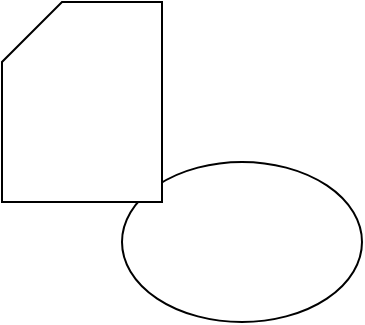 <mxfile version="14.9.8" type="github">
  <diagram id="4McjJYbZN8BIUwtswG4Y" name="Page-1">
    <mxGraphModel dx="1038" dy="583" grid="1" gridSize="10" guides="1" tooltips="1" connect="1" arrows="1" fold="1" page="1" pageScale="1" pageWidth="827" pageHeight="1169" math="0" shadow="0">
      <root>
        <mxCell id="0" />
        <mxCell id="1" parent="0" />
        <mxCell id="UF2nYOWphOUwnpRi0saQ-6" value="" style="ellipse;whiteSpace=wrap;html=1;" vertex="1" parent="1">
          <mxGeometry x="250" y="400" width="120" height="80" as="geometry" />
        </mxCell>
        <mxCell id="UF2nYOWphOUwnpRi0saQ-7" value="" style="shape=card;whiteSpace=wrap;html=1;" vertex="1" parent="1">
          <mxGeometry x="190" y="320" width="80" height="100" as="geometry" />
        </mxCell>
      </root>
    </mxGraphModel>
  </diagram>
</mxfile>
